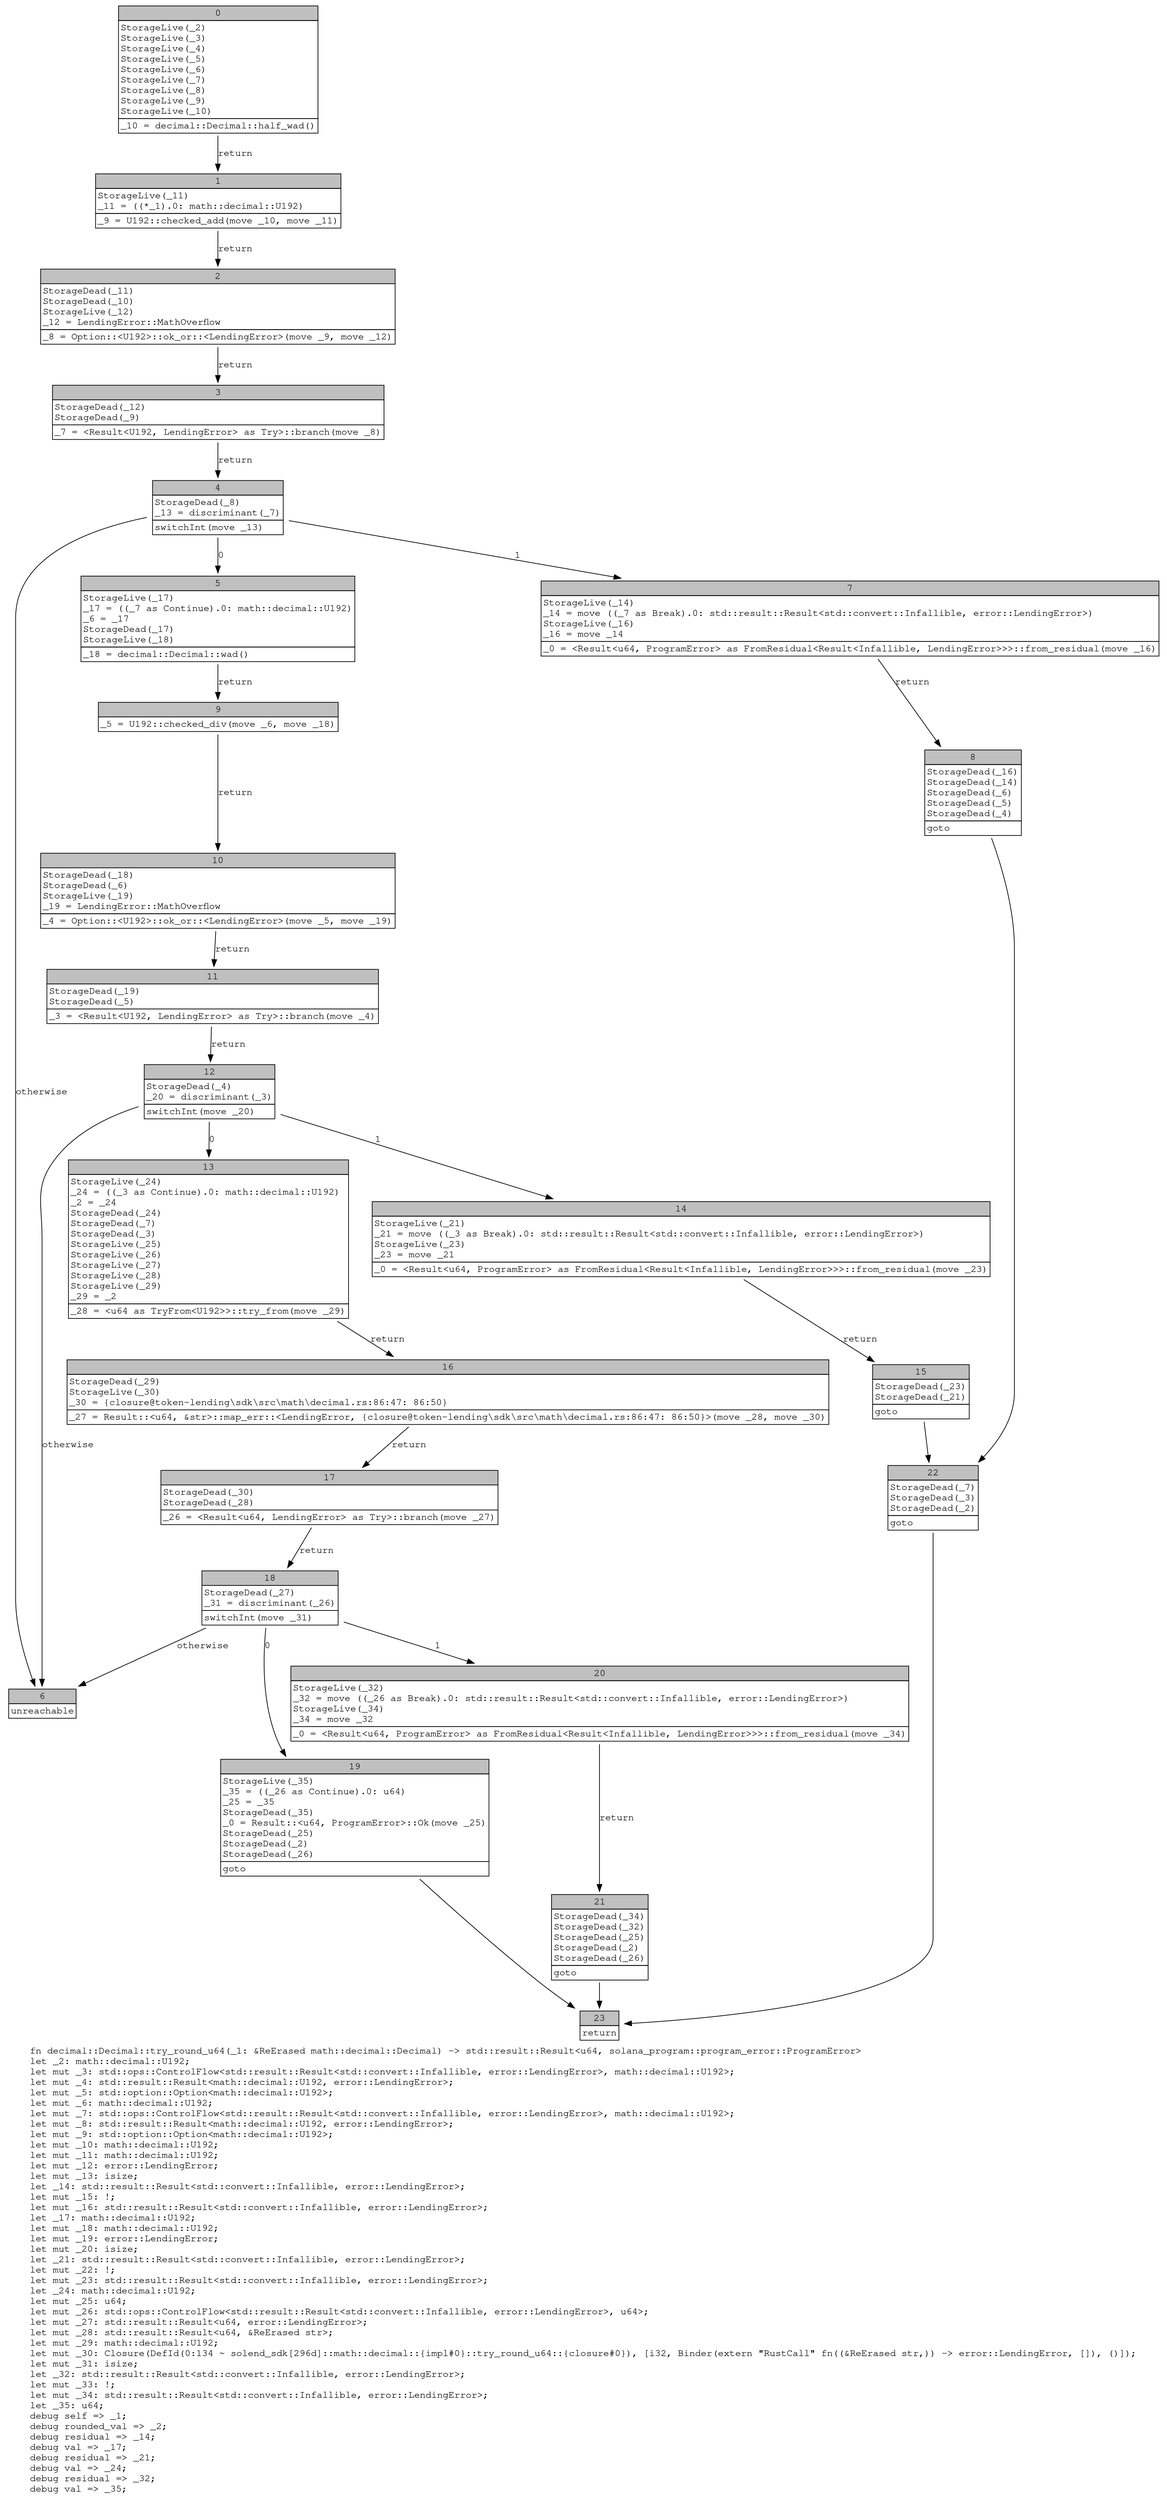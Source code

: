 digraph Mir_0_133 {
    graph [fontname="Courier, monospace"];
    node [fontname="Courier, monospace"];
    edge [fontname="Courier, monospace"];
    label=<fn decimal::Decimal::try_round_u64(_1: &amp;ReErased math::decimal::Decimal) -&gt; std::result::Result&lt;u64, solana_program::program_error::ProgramError&gt;<br align="left"/>let _2: math::decimal::U192;<br align="left"/>let mut _3: std::ops::ControlFlow&lt;std::result::Result&lt;std::convert::Infallible, error::LendingError&gt;, math::decimal::U192&gt;;<br align="left"/>let mut _4: std::result::Result&lt;math::decimal::U192, error::LendingError&gt;;<br align="left"/>let mut _5: std::option::Option&lt;math::decimal::U192&gt;;<br align="left"/>let mut _6: math::decimal::U192;<br align="left"/>let mut _7: std::ops::ControlFlow&lt;std::result::Result&lt;std::convert::Infallible, error::LendingError&gt;, math::decimal::U192&gt;;<br align="left"/>let mut _8: std::result::Result&lt;math::decimal::U192, error::LendingError&gt;;<br align="left"/>let mut _9: std::option::Option&lt;math::decimal::U192&gt;;<br align="left"/>let mut _10: math::decimal::U192;<br align="left"/>let mut _11: math::decimal::U192;<br align="left"/>let mut _12: error::LendingError;<br align="left"/>let mut _13: isize;<br align="left"/>let _14: std::result::Result&lt;std::convert::Infallible, error::LendingError&gt;;<br align="left"/>let mut _15: !;<br align="left"/>let mut _16: std::result::Result&lt;std::convert::Infallible, error::LendingError&gt;;<br align="left"/>let _17: math::decimal::U192;<br align="left"/>let mut _18: math::decimal::U192;<br align="left"/>let mut _19: error::LendingError;<br align="left"/>let mut _20: isize;<br align="left"/>let _21: std::result::Result&lt;std::convert::Infallible, error::LendingError&gt;;<br align="left"/>let mut _22: !;<br align="left"/>let mut _23: std::result::Result&lt;std::convert::Infallible, error::LendingError&gt;;<br align="left"/>let _24: math::decimal::U192;<br align="left"/>let mut _25: u64;<br align="left"/>let mut _26: std::ops::ControlFlow&lt;std::result::Result&lt;std::convert::Infallible, error::LendingError&gt;, u64&gt;;<br align="left"/>let mut _27: std::result::Result&lt;u64, error::LendingError&gt;;<br align="left"/>let mut _28: std::result::Result&lt;u64, &amp;ReErased str&gt;;<br align="left"/>let mut _29: math::decimal::U192;<br align="left"/>let mut _30: Closure(DefId(0:134 ~ solend_sdk[296d]::math::decimal::{impl#0}::try_round_u64::{closure#0}), [i32, Binder(extern &quot;RustCall&quot; fn((&amp;ReErased str,)) -&gt; error::LendingError, []), ()]);<br align="left"/>let mut _31: isize;<br align="left"/>let _32: std::result::Result&lt;std::convert::Infallible, error::LendingError&gt;;<br align="left"/>let mut _33: !;<br align="left"/>let mut _34: std::result::Result&lt;std::convert::Infallible, error::LendingError&gt;;<br align="left"/>let _35: u64;<br align="left"/>debug self =&gt; _1;<br align="left"/>debug rounded_val =&gt; _2;<br align="left"/>debug residual =&gt; _14;<br align="left"/>debug val =&gt; _17;<br align="left"/>debug residual =&gt; _21;<br align="left"/>debug val =&gt; _24;<br align="left"/>debug residual =&gt; _32;<br align="left"/>debug val =&gt; _35;<br align="left"/>>;
    bb0__0_133 [shape="none", label=<<table border="0" cellborder="1" cellspacing="0"><tr><td bgcolor="gray" align="center" colspan="1">0</td></tr><tr><td align="left" balign="left">StorageLive(_2)<br/>StorageLive(_3)<br/>StorageLive(_4)<br/>StorageLive(_5)<br/>StorageLive(_6)<br/>StorageLive(_7)<br/>StorageLive(_8)<br/>StorageLive(_9)<br/>StorageLive(_10)<br/></td></tr><tr><td align="left">_10 = decimal::Decimal::half_wad()</td></tr></table>>];
    bb1__0_133 [shape="none", label=<<table border="0" cellborder="1" cellspacing="0"><tr><td bgcolor="gray" align="center" colspan="1">1</td></tr><tr><td align="left" balign="left">StorageLive(_11)<br/>_11 = ((*_1).0: math::decimal::U192)<br/></td></tr><tr><td align="left">_9 = U192::checked_add(move _10, move _11)</td></tr></table>>];
    bb2__0_133 [shape="none", label=<<table border="0" cellborder="1" cellspacing="0"><tr><td bgcolor="gray" align="center" colspan="1">2</td></tr><tr><td align="left" balign="left">StorageDead(_11)<br/>StorageDead(_10)<br/>StorageLive(_12)<br/>_12 = LendingError::MathOverflow<br/></td></tr><tr><td align="left">_8 = Option::&lt;U192&gt;::ok_or::&lt;LendingError&gt;(move _9, move _12)</td></tr></table>>];
    bb3__0_133 [shape="none", label=<<table border="0" cellborder="1" cellspacing="0"><tr><td bgcolor="gray" align="center" colspan="1">3</td></tr><tr><td align="left" balign="left">StorageDead(_12)<br/>StorageDead(_9)<br/></td></tr><tr><td align="left">_7 = &lt;Result&lt;U192, LendingError&gt; as Try&gt;::branch(move _8)</td></tr></table>>];
    bb4__0_133 [shape="none", label=<<table border="0" cellborder="1" cellspacing="0"><tr><td bgcolor="gray" align="center" colspan="1">4</td></tr><tr><td align="left" balign="left">StorageDead(_8)<br/>_13 = discriminant(_7)<br/></td></tr><tr><td align="left">switchInt(move _13)</td></tr></table>>];
    bb5__0_133 [shape="none", label=<<table border="0" cellborder="1" cellspacing="0"><tr><td bgcolor="gray" align="center" colspan="1">5</td></tr><tr><td align="left" balign="left">StorageLive(_17)<br/>_17 = ((_7 as Continue).0: math::decimal::U192)<br/>_6 = _17<br/>StorageDead(_17)<br/>StorageLive(_18)<br/></td></tr><tr><td align="left">_18 = decimal::Decimal::wad()</td></tr></table>>];
    bb6__0_133 [shape="none", label=<<table border="0" cellborder="1" cellspacing="0"><tr><td bgcolor="gray" align="center" colspan="1">6</td></tr><tr><td align="left">unreachable</td></tr></table>>];
    bb7__0_133 [shape="none", label=<<table border="0" cellborder="1" cellspacing="0"><tr><td bgcolor="gray" align="center" colspan="1">7</td></tr><tr><td align="left" balign="left">StorageLive(_14)<br/>_14 = move ((_7 as Break).0: std::result::Result&lt;std::convert::Infallible, error::LendingError&gt;)<br/>StorageLive(_16)<br/>_16 = move _14<br/></td></tr><tr><td align="left">_0 = &lt;Result&lt;u64, ProgramError&gt; as FromResidual&lt;Result&lt;Infallible, LendingError&gt;&gt;&gt;::from_residual(move _16)</td></tr></table>>];
    bb8__0_133 [shape="none", label=<<table border="0" cellborder="1" cellspacing="0"><tr><td bgcolor="gray" align="center" colspan="1">8</td></tr><tr><td align="left" balign="left">StorageDead(_16)<br/>StorageDead(_14)<br/>StorageDead(_6)<br/>StorageDead(_5)<br/>StorageDead(_4)<br/></td></tr><tr><td align="left">goto</td></tr></table>>];
    bb9__0_133 [shape="none", label=<<table border="0" cellborder="1" cellspacing="0"><tr><td bgcolor="gray" align="center" colspan="1">9</td></tr><tr><td align="left">_5 = U192::checked_div(move _6, move _18)</td></tr></table>>];
    bb10__0_133 [shape="none", label=<<table border="0" cellborder="1" cellspacing="0"><tr><td bgcolor="gray" align="center" colspan="1">10</td></tr><tr><td align="left" balign="left">StorageDead(_18)<br/>StorageDead(_6)<br/>StorageLive(_19)<br/>_19 = LendingError::MathOverflow<br/></td></tr><tr><td align="left">_4 = Option::&lt;U192&gt;::ok_or::&lt;LendingError&gt;(move _5, move _19)</td></tr></table>>];
    bb11__0_133 [shape="none", label=<<table border="0" cellborder="1" cellspacing="0"><tr><td bgcolor="gray" align="center" colspan="1">11</td></tr><tr><td align="left" balign="left">StorageDead(_19)<br/>StorageDead(_5)<br/></td></tr><tr><td align="left">_3 = &lt;Result&lt;U192, LendingError&gt; as Try&gt;::branch(move _4)</td></tr></table>>];
    bb12__0_133 [shape="none", label=<<table border="0" cellborder="1" cellspacing="0"><tr><td bgcolor="gray" align="center" colspan="1">12</td></tr><tr><td align="left" balign="left">StorageDead(_4)<br/>_20 = discriminant(_3)<br/></td></tr><tr><td align="left">switchInt(move _20)</td></tr></table>>];
    bb13__0_133 [shape="none", label=<<table border="0" cellborder="1" cellspacing="0"><tr><td bgcolor="gray" align="center" colspan="1">13</td></tr><tr><td align="left" balign="left">StorageLive(_24)<br/>_24 = ((_3 as Continue).0: math::decimal::U192)<br/>_2 = _24<br/>StorageDead(_24)<br/>StorageDead(_7)<br/>StorageDead(_3)<br/>StorageLive(_25)<br/>StorageLive(_26)<br/>StorageLive(_27)<br/>StorageLive(_28)<br/>StorageLive(_29)<br/>_29 = _2<br/></td></tr><tr><td align="left">_28 = &lt;u64 as TryFrom&lt;U192&gt;&gt;::try_from(move _29)</td></tr></table>>];
    bb14__0_133 [shape="none", label=<<table border="0" cellborder="1" cellspacing="0"><tr><td bgcolor="gray" align="center" colspan="1">14</td></tr><tr><td align="left" balign="left">StorageLive(_21)<br/>_21 = move ((_3 as Break).0: std::result::Result&lt;std::convert::Infallible, error::LendingError&gt;)<br/>StorageLive(_23)<br/>_23 = move _21<br/></td></tr><tr><td align="left">_0 = &lt;Result&lt;u64, ProgramError&gt; as FromResidual&lt;Result&lt;Infallible, LendingError&gt;&gt;&gt;::from_residual(move _23)</td></tr></table>>];
    bb15__0_133 [shape="none", label=<<table border="0" cellborder="1" cellspacing="0"><tr><td bgcolor="gray" align="center" colspan="1">15</td></tr><tr><td align="left" balign="left">StorageDead(_23)<br/>StorageDead(_21)<br/></td></tr><tr><td align="left">goto</td></tr></table>>];
    bb16__0_133 [shape="none", label=<<table border="0" cellborder="1" cellspacing="0"><tr><td bgcolor="gray" align="center" colspan="1">16</td></tr><tr><td align="left" balign="left">StorageDead(_29)<br/>StorageLive(_30)<br/>_30 = {closure@token-lending\sdk\src\math\decimal.rs:86:47: 86:50}<br/></td></tr><tr><td align="left">_27 = Result::&lt;u64, &amp;str&gt;::map_err::&lt;LendingError, {closure@token-lending\sdk\src\math\decimal.rs:86:47: 86:50}&gt;(move _28, move _30)</td></tr></table>>];
    bb17__0_133 [shape="none", label=<<table border="0" cellborder="1" cellspacing="0"><tr><td bgcolor="gray" align="center" colspan="1">17</td></tr><tr><td align="left" balign="left">StorageDead(_30)<br/>StorageDead(_28)<br/></td></tr><tr><td align="left">_26 = &lt;Result&lt;u64, LendingError&gt; as Try&gt;::branch(move _27)</td></tr></table>>];
    bb18__0_133 [shape="none", label=<<table border="0" cellborder="1" cellspacing="0"><tr><td bgcolor="gray" align="center" colspan="1">18</td></tr><tr><td align="left" balign="left">StorageDead(_27)<br/>_31 = discriminant(_26)<br/></td></tr><tr><td align="left">switchInt(move _31)</td></tr></table>>];
    bb19__0_133 [shape="none", label=<<table border="0" cellborder="1" cellspacing="0"><tr><td bgcolor="gray" align="center" colspan="1">19</td></tr><tr><td align="left" balign="left">StorageLive(_35)<br/>_35 = ((_26 as Continue).0: u64)<br/>_25 = _35<br/>StorageDead(_35)<br/>_0 = Result::&lt;u64, ProgramError&gt;::Ok(move _25)<br/>StorageDead(_25)<br/>StorageDead(_2)<br/>StorageDead(_26)<br/></td></tr><tr><td align="left">goto</td></tr></table>>];
    bb20__0_133 [shape="none", label=<<table border="0" cellborder="1" cellspacing="0"><tr><td bgcolor="gray" align="center" colspan="1">20</td></tr><tr><td align="left" balign="left">StorageLive(_32)<br/>_32 = move ((_26 as Break).0: std::result::Result&lt;std::convert::Infallible, error::LendingError&gt;)<br/>StorageLive(_34)<br/>_34 = move _32<br/></td></tr><tr><td align="left">_0 = &lt;Result&lt;u64, ProgramError&gt; as FromResidual&lt;Result&lt;Infallible, LendingError&gt;&gt;&gt;::from_residual(move _34)</td></tr></table>>];
    bb21__0_133 [shape="none", label=<<table border="0" cellborder="1" cellspacing="0"><tr><td bgcolor="gray" align="center" colspan="1">21</td></tr><tr><td align="left" balign="left">StorageDead(_34)<br/>StorageDead(_32)<br/>StorageDead(_25)<br/>StorageDead(_2)<br/>StorageDead(_26)<br/></td></tr><tr><td align="left">goto</td></tr></table>>];
    bb22__0_133 [shape="none", label=<<table border="0" cellborder="1" cellspacing="0"><tr><td bgcolor="gray" align="center" colspan="1">22</td></tr><tr><td align="left" balign="left">StorageDead(_7)<br/>StorageDead(_3)<br/>StorageDead(_2)<br/></td></tr><tr><td align="left">goto</td></tr></table>>];
    bb23__0_133 [shape="none", label=<<table border="0" cellborder="1" cellspacing="0"><tr><td bgcolor="gray" align="center" colspan="1">23</td></tr><tr><td align="left">return</td></tr></table>>];
    bb0__0_133 -> bb1__0_133 [label="return"];
    bb1__0_133 -> bb2__0_133 [label="return"];
    bb2__0_133 -> bb3__0_133 [label="return"];
    bb3__0_133 -> bb4__0_133 [label="return"];
    bb4__0_133 -> bb5__0_133 [label="0"];
    bb4__0_133 -> bb7__0_133 [label="1"];
    bb4__0_133 -> bb6__0_133 [label="otherwise"];
    bb5__0_133 -> bb9__0_133 [label="return"];
    bb7__0_133 -> bb8__0_133 [label="return"];
    bb8__0_133 -> bb22__0_133 [label=""];
    bb9__0_133 -> bb10__0_133 [label="return"];
    bb10__0_133 -> bb11__0_133 [label="return"];
    bb11__0_133 -> bb12__0_133 [label="return"];
    bb12__0_133 -> bb13__0_133 [label="0"];
    bb12__0_133 -> bb14__0_133 [label="1"];
    bb12__0_133 -> bb6__0_133 [label="otherwise"];
    bb13__0_133 -> bb16__0_133 [label="return"];
    bb14__0_133 -> bb15__0_133 [label="return"];
    bb15__0_133 -> bb22__0_133 [label=""];
    bb16__0_133 -> bb17__0_133 [label="return"];
    bb17__0_133 -> bb18__0_133 [label="return"];
    bb18__0_133 -> bb19__0_133 [label="0"];
    bb18__0_133 -> bb20__0_133 [label="1"];
    bb18__0_133 -> bb6__0_133 [label="otherwise"];
    bb19__0_133 -> bb23__0_133 [label=""];
    bb20__0_133 -> bb21__0_133 [label="return"];
    bb21__0_133 -> bb23__0_133 [label=""];
    bb22__0_133 -> bb23__0_133 [label=""];
}
